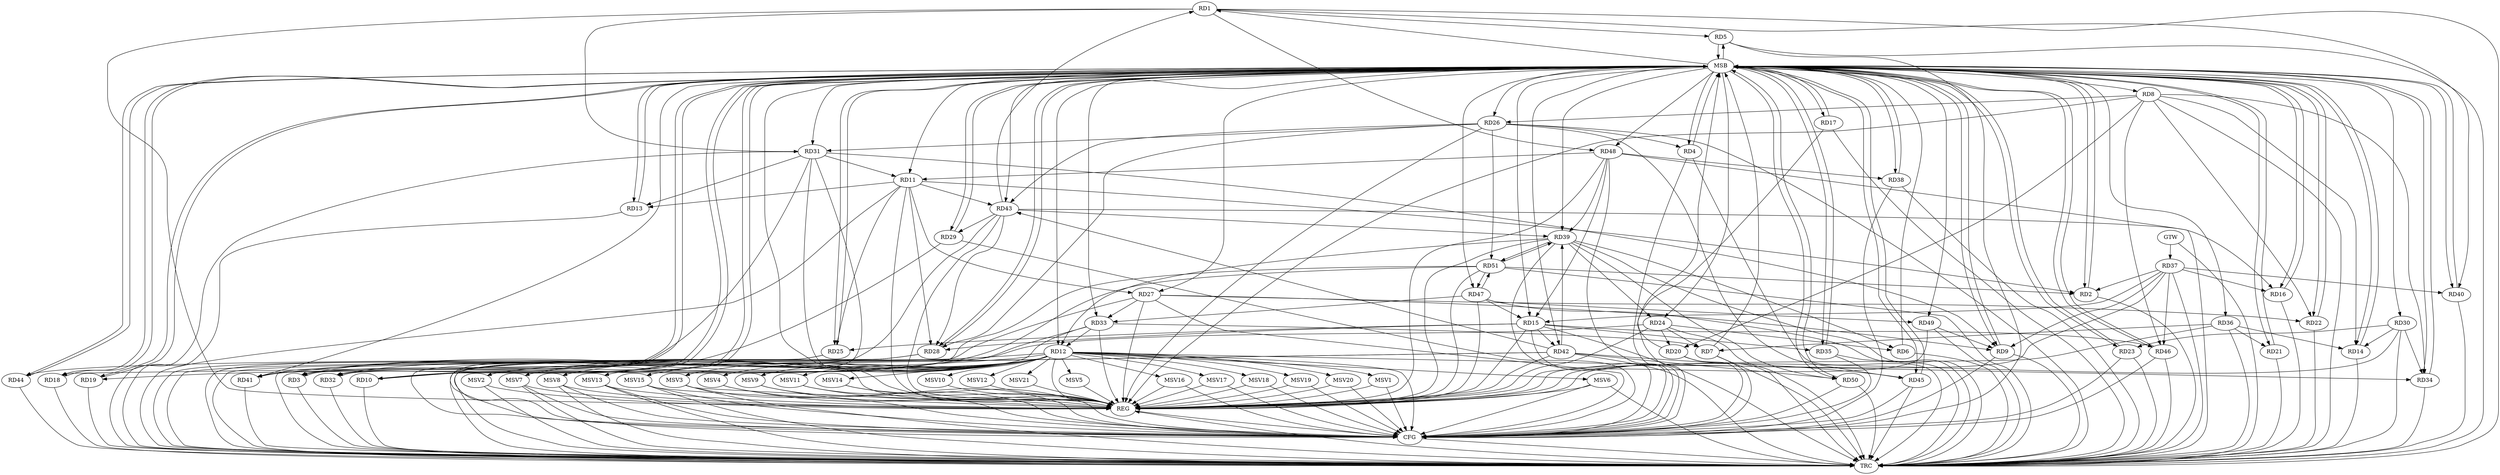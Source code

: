 strict digraph G {
  RD1 [ label="RD1" ];
  RD2 [ label="RD2" ];
  RD3 [ label="RD3" ];
  RD4 [ label="RD4" ];
  RD5 [ label="RD5" ];
  RD6 [ label="RD6" ];
  RD7 [ label="RD7" ];
  RD8 [ label="RD8" ];
  RD9 [ label="RD9" ];
  RD10 [ label="RD10" ];
  RD11 [ label="RD11" ];
  RD12 [ label="RD12" ];
  RD13 [ label="RD13" ];
  RD14 [ label="RD14" ];
  RD15 [ label="RD15" ];
  RD16 [ label="RD16" ];
  RD17 [ label="RD17" ];
  RD18 [ label="RD18" ];
  RD19 [ label="RD19" ];
  RD20 [ label="RD20" ];
  RD21 [ label="RD21" ];
  RD22 [ label="RD22" ];
  RD23 [ label="RD23" ];
  RD24 [ label="RD24" ];
  RD25 [ label="RD25" ];
  RD26 [ label="RD26" ];
  RD27 [ label="RD27" ];
  RD28 [ label="RD28" ];
  RD29 [ label="RD29" ];
  RD30 [ label="RD30" ];
  RD31 [ label="RD31" ];
  RD32 [ label="RD32" ];
  RD33 [ label="RD33" ];
  RD34 [ label="RD34" ];
  RD35 [ label="RD35" ];
  RD36 [ label="RD36" ];
  RD37 [ label="RD37" ];
  RD38 [ label="RD38" ];
  RD39 [ label="RD39" ];
  RD40 [ label="RD40" ];
  RD41 [ label="RD41" ];
  RD42 [ label="RD42" ];
  RD43 [ label="RD43" ];
  RD44 [ label="RD44" ];
  RD45 [ label="RD45" ];
  RD46 [ label="RD46" ];
  RD47 [ label="RD47" ];
  RD48 [ label="RD48" ];
  RD49 [ label="RD49" ];
  RD50 [ label="RD50" ];
  RD51 [ label="RD51" ];
  GTW [ label="GTW" ];
  REG [ label="REG" ];
  MSB [ label="MSB" ];
  CFG [ label="CFG" ];
  TRC [ label="TRC" ];
  MSV1 [ label="MSV1" ];
  MSV2 [ label="MSV2" ];
  MSV3 [ label="MSV3" ];
  MSV4 [ label="MSV4" ];
  MSV5 [ label="MSV5" ];
  MSV6 [ label="MSV6" ];
  MSV7 [ label="MSV7" ];
  MSV8 [ label="MSV8" ];
  MSV9 [ label="MSV9" ];
  MSV10 [ label="MSV10" ];
  MSV11 [ label="MSV11" ];
  MSV12 [ label="MSV12" ];
  MSV13 [ label="MSV13" ];
  MSV14 [ label="MSV14" ];
  MSV15 [ label="MSV15" ];
  MSV16 [ label="MSV16" ];
  MSV17 [ label="MSV17" ];
  MSV18 [ label="MSV18" ];
  MSV19 [ label="MSV19" ];
  MSV20 [ label="MSV20" ];
  MSV21 [ label="MSV21" ];
  RD1 -> RD5;
  RD1 -> RD31;
  RD1 -> RD40;
  RD43 -> RD1;
  RD1 -> RD48;
  RD11 -> RD2;
  RD37 -> RD2;
  RD51 -> RD2;
  RD12 -> RD3;
  RD33 -> RD3;
  RD26 -> RD4;
  RD24 -> RD6;
  RD39 -> RD6;
  RD24 -> RD7;
  RD33 -> RD7;
  RD36 -> RD7;
  RD8 -> RD14;
  RD8 -> RD20;
  RD8 -> RD22;
  RD8 -> RD26;
  RD8 -> RD34;
  RD8 -> RD46;
  RD27 -> RD9;
  RD31 -> RD9;
  RD37 -> RD9;
  RD49 -> RD9;
  RD12 -> RD10;
  RD51 -> RD10;
  RD11 -> RD13;
  RD11 -> RD25;
  RD11 -> RD27;
  RD11 -> RD28;
  RD31 -> RD11;
  RD11 -> RD43;
  RD48 -> RD11;
  RD12 -> RD32;
  RD33 -> RD12;
  RD12 -> RD34;
  RD39 -> RD12;
  RD12 -> RD41;
  RD12 -> RD44;
  RD31 -> RD13;
  RD30 -> RD14;
  RD36 -> RD14;
  RD15 -> RD25;
  RD15 -> RD28;
  RD15 -> RD35;
  RD37 -> RD15;
  RD15 -> RD42;
  RD15 -> RD46;
  RD47 -> RD15;
  RD48 -> RD15;
  RD37 -> RD16;
  RD43 -> RD16;
  RD42 -> RD18;
  RD42 -> RD19;
  RD24 -> RD20;
  RD36 -> RD21;
  RD27 -> RD22;
  RD30 -> RD23;
  RD39 -> RD24;
  RD24 -> RD41;
  RD26 -> RD28;
  RD26 -> RD31;
  RD26 -> RD43;
  RD26 -> RD45;
  RD26 -> RD51;
  RD27 -> RD33;
  RD43 -> RD28;
  RD43 -> RD29;
  RD30 -> RD34;
  RD31 -> RD41;
  RD51 -> RD32;
  RD47 -> RD33;
  RD37 -> RD40;
  RD37 -> RD46;
  RD48 -> RD38;
  RD42 -> RD39;
  RD43 -> RD39;
  RD48 -> RD39;
  RD39 -> RD50;
  RD39 -> RD51;
  RD51 -> RD39;
  RD42 -> RD43;
  RD42 -> RD45;
  RD42 -> RD50;
  RD47 -> RD49;
  RD47 -> RD51;
  RD51 -> RD47;
  GTW -> RD37;
  RD1 -> REG;
  RD8 -> REG;
  RD11 -> REG;
  RD12 -> REG;
  RD15 -> REG;
  RD24 -> REG;
  RD26 -> REG;
  RD27 -> REG;
  RD30 -> REG;
  RD31 -> REG;
  RD33 -> REG;
  RD36 -> REG;
  RD37 -> REG;
  RD39 -> REG;
  RD42 -> REG;
  RD43 -> REG;
  RD47 -> REG;
  RD48 -> REG;
  RD49 -> REG;
  RD51 -> REG;
  RD2 -> MSB;
  MSB -> RD4;
  MSB -> RD23;
  MSB -> RD25;
  MSB -> RD26;
  MSB -> RD29;
  MSB -> RD31;
  MSB -> RD45;
  MSB -> RD46;
  MSB -> REG;
  RD3 -> MSB;
  MSB -> RD2;
  MSB -> RD17;
  MSB -> RD19;
  MSB -> RD21;
  MSB -> RD40;
  RD4 -> MSB;
  MSB -> RD3;
  MSB -> RD10;
  RD5 -> MSB;
  MSB -> RD32;
  MSB -> RD34;
  MSB -> RD38;
  RD6 -> MSB;
  MSB -> RD9;
  MSB -> RD15;
  MSB -> RD43;
  RD7 -> MSB;
  MSB -> RD44;
  RD9 -> MSB;
  RD10 -> MSB;
  MSB -> RD12;
  MSB -> RD16;
  RD13 -> MSB;
  MSB -> RD22;
  RD14 -> MSB;
  RD16 -> MSB;
  MSB -> RD1;
  MSB -> RD13;
  MSB -> RD27;
  MSB -> RD39;
  RD17 -> MSB;
  RD18 -> MSB;
  MSB -> RD5;
  MSB -> RD11;
  MSB -> RD36;
  MSB -> RD48;
  RD19 -> MSB;
  RD20 -> MSB;
  RD21 -> MSB;
  MSB -> RD24;
  MSB -> RD47;
  MSB -> RD49;
  RD22 -> MSB;
  RD23 -> MSB;
  RD25 -> MSB;
  RD28 -> MSB;
  MSB -> RD33;
  MSB -> RD42;
  RD29 -> MSB;
  MSB -> RD14;
  RD32 -> MSB;
  MSB -> RD30;
  MSB -> RD35;
  RD34 -> MSB;
  RD35 -> MSB;
  MSB -> RD18;
  RD38 -> MSB;
  RD40 -> MSB;
  RD41 -> MSB;
  MSB -> RD8;
  MSB -> RD28;
  RD44 -> MSB;
  RD45 -> MSB;
  RD46 -> MSB;
  MSB -> RD50;
  RD50 -> MSB;
  RD12 -> CFG;
  RD15 -> CFG;
  RD25 -> CFG;
  RD20 -> CFG;
  RD17 -> CFG;
  RD39 -> CFG;
  RD28 -> CFG;
  RD7 -> CFG;
  RD48 -> CFG;
  RD27 -> CFG;
  RD38 -> CFG;
  RD31 -> CFG;
  RD5 -> CFG;
  RD50 -> CFG;
  RD29 -> CFG;
  RD46 -> CFG;
  RD23 -> CFG;
  RD45 -> CFG;
  RD35 -> CFG;
  RD4 -> CFG;
  RD9 -> CFG;
  REG -> CFG;
  RD1 -> TRC;
  RD2 -> TRC;
  RD3 -> TRC;
  RD4 -> TRC;
  RD5 -> TRC;
  RD6 -> TRC;
  RD7 -> TRC;
  RD8 -> TRC;
  RD9 -> TRC;
  RD10 -> TRC;
  RD11 -> TRC;
  RD12 -> TRC;
  RD13 -> TRC;
  RD14 -> TRC;
  RD15 -> TRC;
  RD16 -> TRC;
  RD17 -> TRC;
  RD18 -> TRC;
  RD19 -> TRC;
  RD20 -> TRC;
  RD21 -> TRC;
  RD22 -> TRC;
  RD23 -> TRC;
  RD24 -> TRC;
  RD25 -> TRC;
  RD26 -> TRC;
  RD27 -> TRC;
  RD28 -> TRC;
  RD29 -> TRC;
  RD30 -> TRC;
  RD31 -> TRC;
  RD32 -> TRC;
  RD33 -> TRC;
  RD34 -> TRC;
  RD35 -> TRC;
  RD36 -> TRC;
  RD37 -> TRC;
  RD38 -> TRC;
  RD39 -> TRC;
  RD40 -> TRC;
  RD41 -> TRC;
  RD42 -> TRC;
  RD43 -> TRC;
  RD44 -> TRC;
  RD45 -> TRC;
  RD46 -> TRC;
  RD47 -> TRC;
  RD48 -> TRC;
  RD49 -> TRC;
  RD50 -> TRC;
  RD51 -> TRC;
  GTW -> TRC;
  CFG -> TRC;
  TRC -> REG;
  RD12 -> MSV1;
  RD12 -> MSV2;
  RD12 -> MSV3;
  RD12 -> MSV4;
  RD12 -> MSV5;
  RD12 -> MSV6;
  RD12 -> MSV7;
  RD12 -> MSV8;
  RD12 -> MSV9;
  MSV1 -> REG;
  MSV1 -> CFG;
  MSV2 -> REG;
  MSV2 -> TRC;
  MSV3 -> REG;
  MSV3 -> TRC;
  MSV3 -> CFG;
  MSV4 -> REG;
  MSV4 -> CFG;
  MSV5 -> REG;
  MSV6 -> REG;
  MSV6 -> TRC;
  MSV6 -> CFG;
  MSV7 -> REG;
  MSV7 -> TRC;
  MSV7 -> CFG;
  MSV8 -> REG;
  MSV8 -> TRC;
  MSV8 -> CFG;
  MSV9 -> REG;
  MSV9 -> CFG;
  RD12 -> MSV10;
  MSV10 -> REG;
  RD12 -> MSV11;
  RD12 -> MSV12;
  RD12 -> MSV13;
  RD12 -> MSV14;
  MSV11 -> REG;
  MSV11 -> CFG;
  MSV12 -> REG;
  MSV13 -> REG;
  MSV13 -> TRC;
  MSV13 -> CFG;
  MSV14 -> REG;
  MSV14 -> CFG;
  RD12 -> MSV15;
  MSV15 -> REG;
  MSV15 -> TRC;
  MSV15 -> CFG;
  RD12 -> MSV16;
  MSV16 -> REG;
  MSV16 -> CFG;
  RD12 -> MSV17;
  RD12 -> MSV18;
  RD12 -> MSV19;
  MSV17 -> REG;
  MSV17 -> CFG;
  MSV18 -> REG;
  MSV18 -> CFG;
  MSV19 -> REG;
  MSV19 -> CFG;
  RD12 -> MSV20;
  MSV20 -> REG;
  MSV20 -> CFG;
  RD12 -> MSV21;
  MSV21 -> REG;
}
